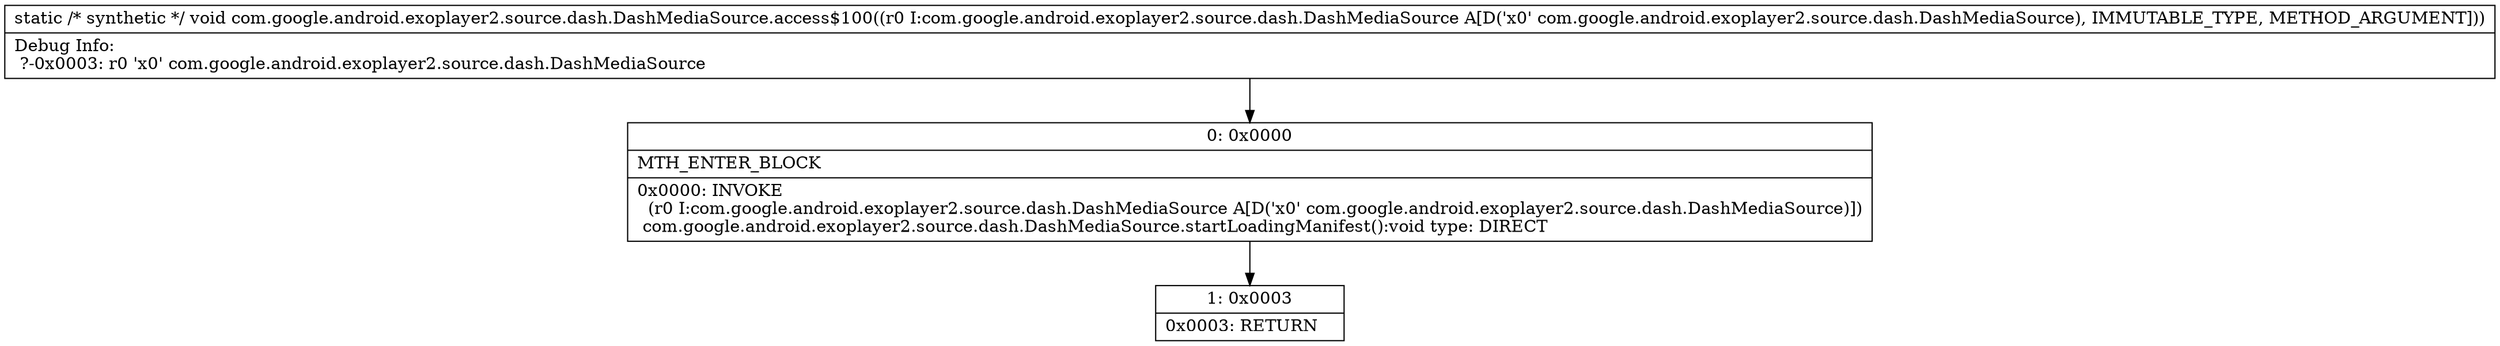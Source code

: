 digraph "CFG forcom.google.android.exoplayer2.source.dash.DashMediaSource.access$100(Lcom\/google\/android\/exoplayer2\/source\/dash\/DashMediaSource;)V" {
Node_0 [shape=record,label="{0\:\ 0x0000|MTH_ENTER_BLOCK\l|0x0000: INVOKE  \l  (r0 I:com.google.android.exoplayer2.source.dash.DashMediaSource A[D('x0' com.google.android.exoplayer2.source.dash.DashMediaSource)])\l com.google.android.exoplayer2.source.dash.DashMediaSource.startLoadingManifest():void type: DIRECT \l}"];
Node_1 [shape=record,label="{1\:\ 0x0003|0x0003: RETURN   \l}"];
MethodNode[shape=record,label="{static \/* synthetic *\/ void com.google.android.exoplayer2.source.dash.DashMediaSource.access$100((r0 I:com.google.android.exoplayer2.source.dash.DashMediaSource A[D('x0' com.google.android.exoplayer2.source.dash.DashMediaSource), IMMUTABLE_TYPE, METHOD_ARGUMENT]))  | Debug Info:\l  ?\-0x0003: r0 'x0' com.google.android.exoplayer2.source.dash.DashMediaSource\l}"];
MethodNode -> Node_0;
Node_0 -> Node_1;
}

